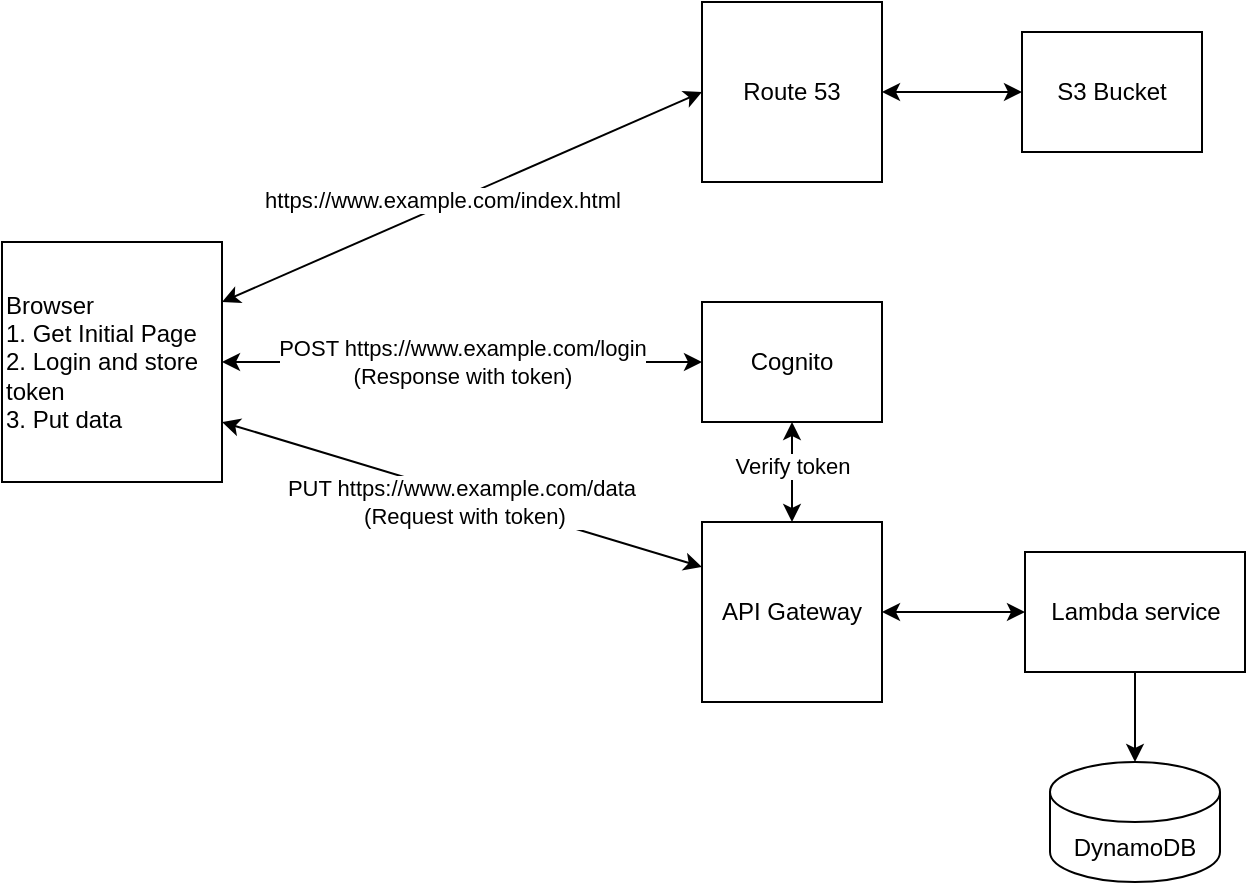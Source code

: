 <mxfile version="26.0.4" pages="2">
  <diagram name="cognito" id="udQBn3V7G_QOvbyhqMFe">
    <mxGraphModel dx="1043" dy="732" grid="1" gridSize="10" guides="1" tooltips="1" connect="1" arrows="1" fold="1" page="1" pageScale="1" pageWidth="827" pageHeight="1169" math="0" shadow="0">
      <root>
        <mxCell id="0" />
        <mxCell id="1" parent="0" />
        <mxCell id="PoL8WFYdIpdwILyyTwsh-2" value="Browser&lt;div&gt;1. Get Initial Page&lt;/div&gt;&lt;div&gt;2. Login and store token&lt;/div&gt;&lt;div&gt;3. Put data&amp;nbsp;&lt;/div&gt;" style="rounded=0;whiteSpace=wrap;html=1;align=left;" vertex="1" parent="1">
          <mxGeometry x="80" y="280" width="110" height="120" as="geometry" />
        </mxCell>
        <mxCell id="PoL8WFYdIpdwILyyTwsh-3" value="S3 Bucket" style="rounded=0;whiteSpace=wrap;html=1;" vertex="1" parent="1">
          <mxGeometry x="590" y="175" width="90" height="60" as="geometry" />
        </mxCell>
        <mxCell id="PoL8WFYdIpdwILyyTwsh-8" value="Route 53" style="rounded=0;whiteSpace=wrap;html=1;" vertex="1" parent="1">
          <mxGeometry x="430" y="160" width="90" height="90" as="geometry" />
        </mxCell>
        <mxCell id="PoL8WFYdIpdwILyyTwsh-9" value="" style="endArrow=classic;startArrow=classic;html=1;rounded=0;entryX=0;entryY=0.5;entryDx=0;entryDy=0;exitX=1;exitY=0.5;exitDx=0;exitDy=0;" edge="1" parent="1" source="PoL8WFYdIpdwILyyTwsh-8" target="PoL8WFYdIpdwILyyTwsh-3">
          <mxGeometry width="50" height="50" relative="1" as="geometry">
            <mxPoint x="480" y="355" as="sourcePoint" />
            <mxPoint x="530" y="305" as="targetPoint" />
          </mxGeometry>
        </mxCell>
        <mxCell id="PoL8WFYdIpdwILyyTwsh-11" value="" style="endArrow=classic;startArrow=classic;html=1;rounded=0;exitX=1;exitY=0.25;exitDx=0;exitDy=0;entryX=0;entryY=0.5;entryDx=0;entryDy=0;" edge="1" parent="1" source="PoL8WFYdIpdwILyyTwsh-2" target="PoL8WFYdIpdwILyyTwsh-8">
          <mxGeometry width="50" height="50" relative="1" as="geometry">
            <mxPoint x="570" y="365" as="sourcePoint" />
            <mxPoint x="620" y="315" as="targetPoint" />
          </mxGeometry>
        </mxCell>
        <mxCell id="PoL8WFYdIpdwILyyTwsh-12" value="https://www.example.com/index.html" style="edgeLabel;html=1;align=center;verticalAlign=middle;resizable=0;points=[];" vertex="1" connectable="0" parent="PoL8WFYdIpdwILyyTwsh-11">
          <mxGeometry x="-0.294" relative="1" as="geometry">
            <mxPoint x="25" y="-14" as="offset" />
          </mxGeometry>
        </mxCell>
        <mxCell id="PoL8WFYdIpdwILyyTwsh-13" value="API Gateway" style="rounded=0;whiteSpace=wrap;html=1;" vertex="1" parent="1">
          <mxGeometry x="430" y="420" width="90" height="90" as="geometry" />
        </mxCell>
        <mxCell id="PoL8WFYdIpdwILyyTwsh-18" value="Lambda service" style="rounded=0;whiteSpace=wrap;html=1;" vertex="1" parent="1">
          <mxGeometry x="591.5" y="435" width="110" height="60" as="geometry" />
        </mxCell>
        <mxCell id="PoL8WFYdIpdwILyyTwsh-19" value="" style="endArrow=classic;startArrow=classic;html=1;rounded=0;entryX=0;entryY=0.5;entryDx=0;entryDy=0;exitX=1;exitY=0.5;exitDx=0;exitDy=0;" edge="1" parent="1" source="PoL8WFYdIpdwILyyTwsh-13" target="PoL8WFYdIpdwILyyTwsh-18">
          <mxGeometry width="50" height="50" relative="1" as="geometry">
            <mxPoint x="810" y="375" as="sourcePoint" />
            <mxPoint x="900" y="376" as="targetPoint" />
          </mxGeometry>
        </mxCell>
        <mxCell id="PoL8WFYdIpdwILyyTwsh-20" value="DynamoDB" style="shape=cylinder3;whiteSpace=wrap;html=1;boundedLbl=1;backgroundOutline=1;size=15;" vertex="1" parent="1">
          <mxGeometry x="604" y="540" width="85" height="60" as="geometry" />
        </mxCell>
        <mxCell id="PoL8WFYdIpdwILyyTwsh-21" value="Cognito" style="rounded=0;whiteSpace=wrap;html=1;" vertex="1" parent="1">
          <mxGeometry x="430" y="310" width="90" height="60" as="geometry" />
        </mxCell>
        <mxCell id="PoL8WFYdIpdwILyyTwsh-22" value="" style="endArrow=classic;startArrow=classic;html=1;rounded=0;entryX=0;entryY=0.5;entryDx=0;entryDy=0;exitX=1;exitY=0.5;exitDx=0;exitDy=0;" edge="1" parent="1" source="PoL8WFYdIpdwILyyTwsh-2" target="PoL8WFYdIpdwILyyTwsh-21">
          <mxGeometry width="50" height="50" relative="1" as="geometry">
            <mxPoint x="810" y="330" as="sourcePoint" />
            <mxPoint x="880" y="330" as="targetPoint" />
          </mxGeometry>
        </mxCell>
        <mxCell id="PoL8WFYdIpdwILyyTwsh-29" value="POST https://www.example.com/login&lt;div&gt;(Response with token)&lt;/div&gt;" style="edgeLabel;html=1;align=center;verticalAlign=middle;resizable=0;points=[];" vertex="1" connectable="0" parent="PoL8WFYdIpdwILyyTwsh-22">
          <mxGeometry x="-0.12" y="2" relative="1" as="geometry">
            <mxPoint x="14" y="2" as="offset" />
          </mxGeometry>
        </mxCell>
        <mxCell id="PoL8WFYdIpdwILyyTwsh-30" value="" style="endArrow=classic;html=1;rounded=0;entryX=0.5;entryY=0;entryDx=0;entryDy=0;entryPerimeter=0;exitX=0.5;exitY=1;exitDx=0;exitDy=0;" edge="1" parent="1" source="PoL8WFYdIpdwILyyTwsh-18" target="PoL8WFYdIpdwILyyTwsh-20">
          <mxGeometry width="50" height="50" relative="1" as="geometry">
            <mxPoint x="750" y="375" as="sourcePoint" />
            <mxPoint x="800" y="325" as="targetPoint" />
          </mxGeometry>
        </mxCell>
        <mxCell id="PoL8WFYdIpdwILyyTwsh-32" value="" style="endArrow=classic;startArrow=classic;html=1;rounded=0;entryX=0;entryY=0.25;entryDx=0;entryDy=0;exitX=1;exitY=0.75;exitDx=0;exitDy=0;" edge="1" parent="1" source="PoL8WFYdIpdwILyyTwsh-2" target="PoL8WFYdIpdwILyyTwsh-13">
          <mxGeometry width="50" height="50" relative="1" as="geometry">
            <mxPoint x="320" y="350" as="sourcePoint" />
            <mxPoint x="440" y="350" as="targetPoint" />
          </mxGeometry>
        </mxCell>
        <mxCell id="PoL8WFYdIpdwILyyTwsh-33" value="PUT https://www.example.com/data&amp;nbsp;&lt;div&gt;(Request with&amp;nbsp;&lt;span style=&quot;background-color: light-dark(#ffffff, var(--ge-dark-color, #121212)); color: light-dark(rgb(0, 0, 0), rgb(255, 255, 255));&quot;&gt;token)&lt;/span&gt;&lt;/div&gt;" style="edgeLabel;html=1;align=center;verticalAlign=middle;resizable=0;points=[];" vertex="1" connectable="0" parent="PoL8WFYdIpdwILyyTwsh-32">
          <mxGeometry x="-0.12" y="2" relative="1" as="geometry">
            <mxPoint x="14" y="10" as="offset" />
          </mxGeometry>
        </mxCell>
        <mxCell id="PoL8WFYdIpdwILyyTwsh-34" value="" style="endArrow=classic;startArrow=classic;html=1;rounded=0;exitX=0.5;exitY=0;exitDx=0;exitDy=0;entryX=0.5;entryY=1;entryDx=0;entryDy=0;" edge="1" parent="1" source="PoL8WFYdIpdwILyyTwsh-13" target="PoL8WFYdIpdwILyyTwsh-21">
          <mxGeometry width="50" height="50" relative="1" as="geometry">
            <mxPoint x="580" y="395" as="sourcePoint" />
            <mxPoint x="630" y="345" as="targetPoint" />
          </mxGeometry>
        </mxCell>
        <mxCell id="PoL8WFYdIpdwILyyTwsh-35" value="Verify token" style="edgeLabel;html=1;align=center;verticalAlign=middle;resizable=0;points=[];" vertex="1" connectable="0" parent="PoL8WFYdIpdwILyyTwsh-34">
          <mxGeometry x="0.137" relative="1" as="geometry">
            <mxPoint as="offset" />
          </mxGeometry>
        </mxCell>
      </root>
    </mxGraphModel>
  </diagram>
  <diagram id="B97CDipkbNTwnW2S5QXc" name="odds matching">
    <mxGraphModel dx="666" dy="769" grid="1" gridSize="10" guides="1" tooltips="1" connect="1" arrows="1" fold="1" page="1" pageScale="1" pageWidth="827" pageHeight="1169" math="0" shadow="0">
      <root>
        <mxCell id="0" />
        <mxCell id="1" parent="0" />
        <mxCell id="1jLBHyBfT4EE3GiDZfXg-1" value="Web App" style="rounded=0;whiteSpace=wrap;html=1;" vertex="1" parent="1">
          <mxGeometry x="230" y="160" width="90" height="240" as="geometry" />
        </mxCell>
        <mxCell id="1jLBHyBfT4EE3GiDZfXg-2" value="Player 1" style="shape=umlActor;verticalLabelPosition=bottom;verticalAlign=top;html=1;outlineConnect=0;" vertex="1" parent="1">
          <mxGeometry x="70" y="170" width="30" height="60" as="geometry" />
        </mxCell>
        <mxCell id="1jLBHyBfT4EE3GiDZfXg-3" value="Player 2" style="shape=umlActor;verticalLabelPosition=bottom;verticalAlign=top;html=1;outlineConnect=0;" vertex="1" parent="1">
          <mxGeometry x="70" y="330" width="30" height="60" as="geometry" />
        </mxCell>
        <mxCell id="1jLBHyBfT4EE3GiDZfXg-4" value="" style="endArrow=classic;html=1;rounded=0;exitX=1;exitY=0.333;exitDx=0;exitDy=0;exitPerimeter=0;entryX=0;entryY=0.25;entryDx=0;entryDy=0;startArrow=classic;startFill=1;" edge="1" parent="1" source="1jLBHyBfT4EE3GiDZfXg-2" target="1jLBHyBfT4EE3GiDZfXg-1">
          <mxGeometry width="50" height="50" relative="1" as="geometry">
            <mxPoint x="350" y="420" as="sourcePoint" />
            <mxPoint x="400" y="370" as="targetPoint" />
          </mxGeometry>
        </mxCell>
        <mxCell id="1jLBHyBfT4EE3GiDZfXg-12" value="Offer bet" style="edgeLabel;html=1;align=center;verticalAlign=middle;resizable=0;points=[];" vertex="1" connectable="0" parent="1jLBHyBfT4EE3GiDZfXg-4">
          <mxGeometry x="-0.075" y="4" relative="1" as="geometry">
            <mxPoint as="offset" />
          </mxGeometry>
        </mxCell>
        <mxCell id="1jLBHyBfT4EE3GiDZfXg-5" value="" style="endArrow=classic;html=1;rounded=0;exitX=1;exitY=0.333;exitDx=0;exitDy=0;exitPerimeter=0;entryX=0;entryY=0.75;entryDx=0;entryDy=0;startArrow=classic;startFill=1;" edge="1" parent="1" source="1jLBHyBfT4EE3GiDZfXg-3" target="1jLBHyBfT4EE3GiDZfXg-1">
          <mxGeometry width="50" height="50" relative="1" as="geometry">
            <mxPoint x="110" y="200" as="sourcePoint" />
            <mxPoint x="220" y="280" as="targetPoint" />
          </mxGeometry>
        </mxCell>
        <mxCell id="1jLBHyBfT4EE3GiDZfXg-13" value="Offer bet" style="edgeLabel;html=1;align=center;verticalAlign=middle;resizable=0;points=[];" vertex="1" connectable="0" parent="1jLBHyBfT4EE3GiDZfXg-5">
          <mxGeometry x="-0.243" y="2" relative="1" as="geometry">
            <mxPoint as="offset" />
          </mxGeometry>
        </mxCell>
        <mxCell id="1jLBHyBfT4EE3GiDZfXg-6" value="API&lt;div&gt;Gateway&lt;/div&gt;" style="rounded=0;whiteSpace=wrap;html=1;" vertex="1" parent="1">
          <mxGeometry x="400" y="160" width="90" height="240" as="geometry" />
        </mxCell>
        <mxCell id="1jLBHyBfT4EE3GiDZfXg-7" value="" style="endArrow=classic;html=1;rounded=0;exitX=1;exitY=0.25;exitDx=0;exitDy=0;entryX=0;entryY=0.25;entryDx=0;entryDy=0;" edge="1" parent="1" source="1jLBHyBfT4EE3GiDZfXg-1" target="1jLBHyBfT4EE3GiDZfXg-6">
          <mxGeometry width="50" height="50" relative="1" as="geometry">
            <mxPoint x="350" y="420" as="sourcePoint" />
            <mxPoint x="400" y="370" as="targetPoint" />
          </mxGeometry>
        </mxCell>
        <mxCell id="1jLBHyBfT4EE3GiDZfXg-8" value="SQS Queue" style="rounded=0;whiteSpace=wrap;html=1;" vertex="1" parent="1">
          <mxGeometry x="540" y="160" width="90" height="70" as="geometry" />
        </mxCell>
        <mxCell id="1jLBHyBfT4EE3GiDZfXg-9" value="Matching Engine&lt;div&gt;(EC2/ECS/Lambda)&lt;/div&gt;" style="rounded=0;whiteSpace=wrap;html=1;" vertex="1" parent="1">
          <mxGeometry x="720" y="210" width="120" height="60" as="geometry" />
        </mxCell>
        <mxCell id="1jLBHyBfT4EE3GiDZfXg-10" value="SNS Queue&lt;div&gt;(Error Alert)&lt;/div&gt;" style="rounded=0;whiteSpace=wrap;html=1;" vertex="1" parent="1">
          <mxGeometry x="540" y="250" width="90" height="60" as="geometry" />
        </mxCell>
        <mxCell id="1jLBHyBfT4EE3GiDZfXg-11" value="" style="endArrow=classic;html=1;rounded=0;exitX=0.989;exitY=0.217;exitDx=0;exitDy=0;entryX=0;entryY=0.5;entryDx=0;entryDy=0;exitPerimeter=0;" edge="1" parent="1" source="1jLBHyBfT4EE3GiDZfXg-6" target="1jLBHyBfT4EE3GiDZfXg-8">
          <mxGeometry width="50" height="50" relative="1" as="geometry">
            <mxPoint x="330" y="230" as="sourcePoint" />
            <mxPoint x="410" y="230" as="targetPoint" />
          </mxGeometry>
        </mxCell>
        <mxCell id="1jLBHyBfT4EE3GiDZfXg-14" value="SNS Queue&lt;div&gt;(Matching Alert)&lt;/div&gt;" style="rounded=0;whiteSpace=wrap;html=1;" vertex="1" parent="1">
          <mxGeometry x="650" y="310" width="90" height="60" as="geometry" />
        </mxCell>
        <mxCell id="1jLBHyBfT4EE3GiDZfXg-15" value="DB" style="shape=cylinder3;whiteSpace=wrap;html=1;boundedLbl=1;backgroundOutline=1;size=15;" vertex="1" parent="1">
          <mxGeometry x="780" y="310" width="60" height="60" as="geometry" />
        </mxCell>
        <mxCell id="1jLBHyBfT4EE3GiDZfXg-16" value="" style="endArrow=classic;html=1;rounded=0;exitX=0;exitY=0.75;exitDx=0;exitDy=0;entryX=1;entryY=0.75;entryDx=0;entryDy=0;" edge="1" parent="1" source="1jLBHyBfT4EE3GiDZfXg-6" target="1jLBHyBfT4EE3GiDZfXg-1">
          <mxGeometry width="50" height="50" relative="1" as="geometry">
            <mxPoint x="330" y="230" as="sourcePoint" />
            <mxPoint x="410" y="230" as="targetPoint" />
          </mxGeometry>
        </mxCell>
        <mxCell id="1jLBHyBfT4EE3GiDZfXg-17" value="" style="endArrow=classic;startArrow=classic;html=1;rounded=0;entryX=0.5;entryY=1;entryDx=0;entryDy=0;" edge="1" parent="1" source="1jLBHyBfT4EE3GiDZfXg-15" target="1jLBHyBfT4EE3GiDZfXg-9">
          <mxGeometry width="50" height="50" relative="1" as="geometry">
            <mxPoint x="560" y="440" as="sourcePoint" />
            <mxPoint x="610" y="390" as="targetPoint" />
          </mxGeometry>
        </mxCell>
        <mxCell id="1jLBHyBfT4EE3GiDZfXg-19" value="" style="endArrow=classic;html=1;rounded=0;exitX=0.5;exitY=1;exitDx=0;exitDy=0;entryX=0.5;entryY=0;entryDx=0;entryDy=0;" edge="1" parent="1" source="1jLBHyBfT4EE3GiDZfXg-8" target="1jLBHyBfT4EE3GiDZfXg-10">
          <mxGeometry width="50" height="50" relative="1" as="geometry">
            <mxPoint x="499" y="222" as="sourcePoint" />
            <mxPoint x="630" y="205" as="targetPoint" />
          </mxGeometry>
        </mxCell>
        <mxCell id="1jLBHyBfT4EE3GiDZfXg-20" value="" style="endArrow=classic;html=1;rounded=0;exitX=0;exitY=0.5;exitDx=0;exitDy=0;" edge="1" parent="1" source="1jLBHyBfT4EE3GiDZfXg-10" target="1jLBHyBfT4EE3GiDZfXg-6">
          <mxGeometry width="50" height="50" relative="1" as="geometry">
            <mxPoint x="620" y="420" as="sourcePoint" />
            <mxPoint x="510" y="310" as="targetPoint" />
          </mxGeometry>
        </mxCell>
        <mxCell id="1jLBHyBfT4EE3GiDZfXg-21" value="" style="endArrow=classic;html=1;rounded=0;exitX=0.25;exitY=1;exitDx=0;exitDy=0;entryX=0.75;entryY=0;entryDx=0;entryDy=0;" edge="1" parent="1" source="1jLBHyBfT4EE3GiDZfXg-9" target="1jLBHyBfT4EE3GiDZfXg-14">
          <mxGeometry width="50" height="50" relative="1" as="geometry">
            <mxPoint x="550" y="290" as="sourcePoint" />
            <mxPoint x="500" y="290" as="targetPoint" />
          </mxGeometry>
        </mxCell>
        <mxCell id="1jLBHyBfT4EE3GiDZfXg-22" value="" style="endArrow=classic;html=1;rounded=0;entryX=0;entryY=0.5;entryDx=0;entryDy=0;" edge="1" parent="1" source="1jLBHyBfT4EE3GiDZfXg-8" target="1jLBHyBfT4EE3GiDZfXg-9">
          <mxGeometry width="50" height="50" relative="1" as="geometry">
            <mxPoint x="620" y="420" as="sourcePoint" />
            <mxPoint x="670" y="370" as="targetPoint" />
          </mxGeometry>
        </mxCell>
        <mxCell id="1jLBHyBfT4EE3GiDZfXg-23" value="" style="endArrow=classic;html=1;rounded=0;exitX=0;exitY=0.5;exitDx=0;exitDy=0;entryX=1;entryY=0.75;entryDx=0;entryDy=0;" edge="1" parent="1" source="1jLBHyBfT4EE3GiDZfXg-14" target="1jLBHyBfT4EE3GiDZfXg-6">
          <mxGeometry width="50" height="50" relative="1" as="geometry">
            <mxPoint x="550" y="290" as="sourcePoint" />
            <mxPoint x="500" y="290" as="targetPoint" />
          </mxGeometry>
        </mxCell>
      </root>
    </mxGraphModel>
  </diagram>
</mxfile>
